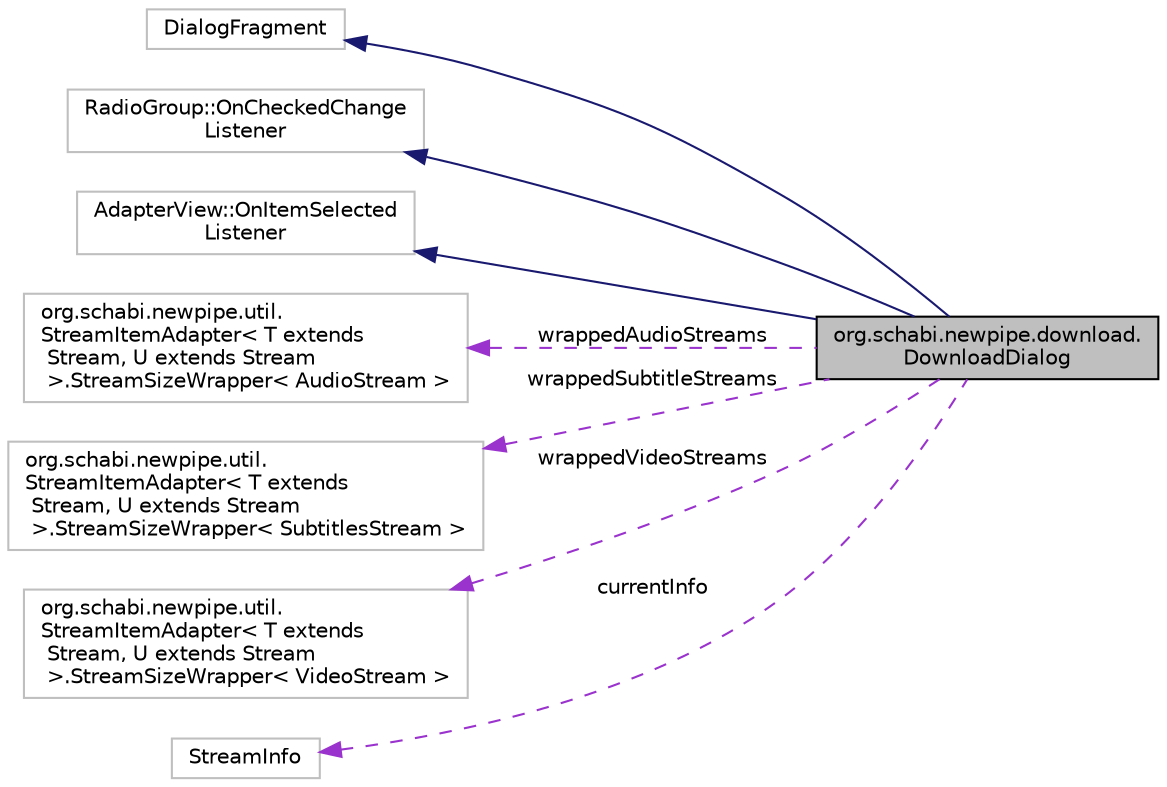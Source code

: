 digraph "org.schabi.newpipe.download.DownloadDialog"
{
 // LATEX_PDF_SIZE
  edge [fontname="Helvetica",fontsize="10",labelfontname="Helvetica",labelfontsize="10"];
  node [fontname="Helvetica",fontsize="10",shape=record];
  rankdir="LR";
  Node4 [label="org.schabi.newpipe.download.\lDownloadDialog",height=0.2,width=0.4,color="black", fillcolor="grey75", style="filled", fontcolor="black",tooltip=" "];
  Node5 -> Node4 [dir="back",color="midnightblue",fontsize="10",style="solid",fontname="Helvetica"];
  Node5 [label="DialogFragment",height=0.2,width=0.4,color="grey75", fillcolor="white", style="filled",tooltip=" "];
  Node6 -> Node4 [dir="back",color="midnightblue",fontsize="10",style="solid",fontname="Helvetica"];
  Node6 [label="RadioGroup::OnCheckedChange\lListener",height=0.2,width=0.4,color="grey75", fillcolor="white", style="filled",tooltip=" "];
  Node7 -> Node4 [dir="back",color="midnightblue",fontsize="10",style="solid",fontname="Helvetica"];
  Node7 [label="AdapterView::OnItemSelected\lListener",height=0.2,width=0.4,color="grey75", fillcolor="white", style="filled",tooltip=" "];
  Node8 -> Node4 [dir="back",color="darkorchid3",fontsize="10",style="dashed",label=" wrappedAudioStreams" ,fontname="Helvetica"];
  Node8 [label="org.schabi.newpipe.util.\lStreamItemAdapter\< T extends\l Stream, U extends Stream\l \>.StreamSizeWrapper\< AudioStream \>",height=0.2,width=0.4,color="grey75", fillcolor="white", style="filled",tooltip=" "];
  Node9 -> Node4 [dir="back",color="darkorchid3",fontsize="10",style="dashed",label=" wrappedSubtitleStreams" ,fontname="Helvetica"];
  Node9 [label="org.schabi.newpipe.util.\lStreamItemAdapter\< T extends\l Stream, U extends Stream\l \>.StreamSizeWrapper\< SubtitlesStream \>",height=0.2,width=0.4,color="grey75", fillcolor="white", style="filled",tooltip=" "];
  Node10 -> Node4 [dir="back",color="darkorchid3",fontsize="10",style="dashed",label=" wrappedVideoStreams" ,fontname="Helvetica"];
  Node10 [label="org.schabi.newpipe.util.\lStreamItemAdapter\< T extends\l Stream, U extends Stream\l \>.StreamSizeWrapper\< VideoStream \>",height=0.2,width=0.4,color="grey75", fillcolor="white", style="filled",tooltip=" "];
  Node11 -> Node4 [dir="back",color="darkorchid3",fontsize="10",style="dashed",label=" currentInfo" ,fontname="Helvetica"];
  Node11 [label="StreamInfo",height=0.2,width=0.4,color="grey75", fillcolor="white", style="filled",tooltip=" "];
}
